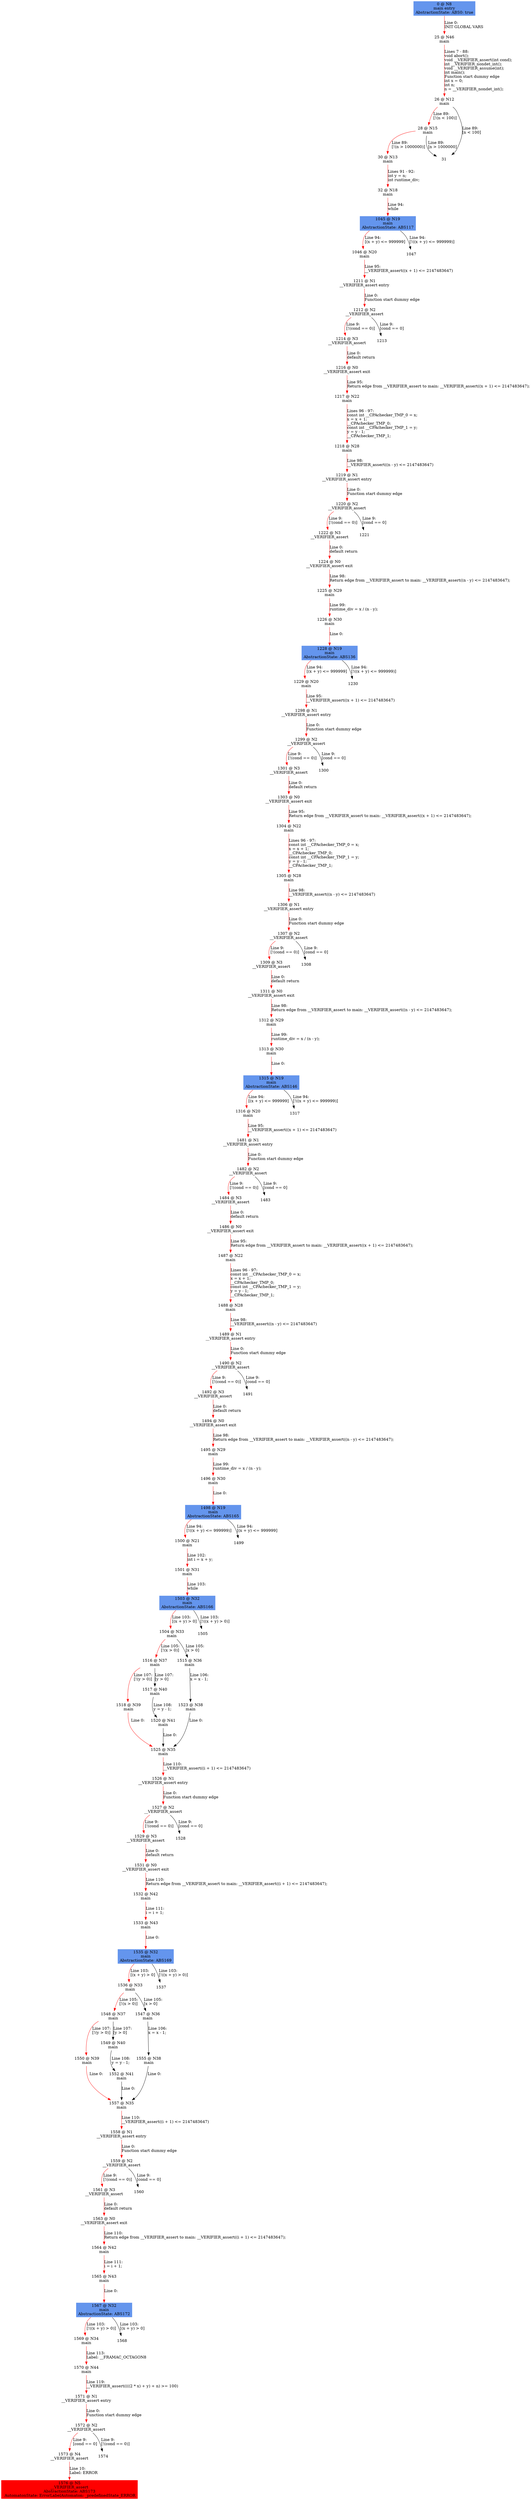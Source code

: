 digraph ARG {
node [style="filled" shape="box" color="white"]
0 [fillcolor="cornflowerblue" label="0 @ N8\nmain entry\nAbstractionState: ABS0: true\n" id="0"]
25 [label="25 @ N46\nmain\n" id="25"]
26 [label="26 @ N12\nmain\n" id="26"]
28 [label="28 @ N15\nmain\n" id="28"]
30 [label="30 @ N13\nmain\n" id="30"]
32 [label="32 @ N18\nmain\n" id="32"]
1045 [fillcolor="cornflowerblue" label="1045 @ N19\nmain\nAbstractionState: ABS117\n" id="1045"]
1046 [label="1046 @ N20\nmain\n" id="1046"]
1211 [label="1211 @ N1\n__VERIFIER_assert entry\n" id="1211"]
1212 [label="1212 @ N2\n__VERIFIER_assert\n" id="1212"]
1214 [label="1214 @ N3\n__VERIFIER_assert\n" id="1214"]
1216 [label="1216 @ N0\n__VERIFIER_assert exit\n" id="1216"]
1217 [label="1217 @ N22\nmain\n" id="1217"]
1218 [label="1218 @ N28\nmain\n" id="1218"]
1219 [label="1219 @ N1\n__VERIFIER_assert entry\n" id="1219"]
1220 [label="1220 @ N2\n__VERIFIER_assert\n" id="1220"]
1222 [label="1222 @ N3\n__VERIFIER_assert\n" id="1222"]
1224 [label="1224 @ N0\n__VERIFIER_assert exit\n" id="1224"]
1225 [label="1225 @ N29\nmain\n" id="1225"]
1226 [label="1226 @ N30\nmain\n" id="1226"]
1228 [fillcolor="cornflowerblue" label="1228 @ N19\nmain\nAbstractionState: ABS136\n" id="1228"]
1229 [label="1229 @ N20\nmain\n" id="1229"]
1298 [label="1298 @ N1\n__VERIFIER_assert entry\n" id="1298"]
1299 [label="1299 @ N2\n__VERIFIER_assert\n" id="1299"]
1301 [label="1301 @ N3\n__VERIFIER_assert\n" id="1301"]
1303 [label="1303 @ N0\n__VERIFIER_assert exit\n" id="1303"]
1304 [label="1304 @ N22\nmain\n" id="1304"]
1305 [label="1305 @ N28\nmain\n" id="1305"]
1306 [label="1306 @ N1\n__VERIFIER_assert entry\n" id="1306"]
1307 [label="1307 @ N2\n__VERIFIER_assert\n" id="1307"]
1309 [label="1309 @ N3\n__VERIFIER_assert\n" id="1309"]
1311 [label="1311 @ N0\n__VERIFIER_assert exit\n" id="1311"]
1312 [label="1312 @ N29\nmain\n" id="1312"]
1313 [label="1313 @ N30\nmain\n" id="1313"]
1315 [fillcolor="cornflowerblue" label="1315 @ N19\nmain\nAbstractionState: ABS146\n" id="1315"]
1316 [label="1316 @ N20\nmain\n" id="1316"]
1481 [label="1481 @ N1\n__VERIFIER_assert entry\n" id="1481"]
1482 [label="1482 @ N2\n__VERIFIER_assert\n" id="1482"]
1484 [label="1484 @ N3\n__VERIFIER_assert\n" id="1484"]
1486 [label="1486 @ N0\n__VERIFIER_assert exit\n" id="1486"]
1487 [label="1487 @ N22\nmain\n" id="1487"]
1488 [label="1488 @ N28\nmain\n" id="1488"]
1489 [label="1489 @ N1\n__VERIFIER_assert entry\n" id="1489"]
1490 [label="1490 @ N2\n__VERIFIER_assert\n" id="1490"]
1492 [label="1492 @ N3\n__VERIFIER_assert\n" id="1492"]
1494 [label="1494 @ N0\n__VERIFIER_assert exit\n" id="1494"]
1495 [label="1495 @ N29\nmain\n" id="1495"]
1496 [label="1496 @ N30\nmain\n" id="1496"]
1498 [fillcolor="cornflowerblue" label="1498 @ N19\nmain\nAbstractionState: ABS165\n" id="1498"]
1500 [label="1500 @ N21\nmain\n" id="1500"]
1501 [label="1501 @ N31\nmain\n" id="1501"]
1503 [fillcolor="cornflowerblue" label="1503 @ N32\nmain\nAbstractionState: ABS166\n" id="1503"]
1504 [label="1504 @ N33\nmain\n" id="1504"]
1516 [label="1516 @ N37\nmain\n" id="1516"]
1518 [label="1518 @ N39\nmain\n" id="1518"]
1525 [label="1525 @ N35\nmain\n" id="1525"]
1526 [label="1526 @ N1\n__VERIFIER_assert entry\n" id="1526"]
1527 [label="1527 @ N2\n__VERIFIER_assert\n" id="1527"]
1529 [label="1529 @ N3\n__VERIFIER_assert\n" id="1529"]
1531 [label="1531 @ N0\n__VERIFIER_assert exit\n" id="1531"]
1532 [label="1532 @ N42\nmain\n" id="1532"]
1533 [label="1533 @ N43\nmain\n" id="1533"]
1535 [fillcolor="cornflowerblue" label="1535 @ N32\nmain\nAbstractionState: ABS169\n" id="1535"]
1536 [label="1536 @ N33\nmain\n" id="1536"]
1548 [label="1548 @ N37\nmain\n" id="1548"]
1550 [label="1550 @ N39\nmain\n" id="1550"]
1557 [label="1557 @ N35\nmain\n" id="1557"]
1558 [label="1558 @ N1\n__VERIFIER_assert entry\n" id="1558"]
1559 [label="1559 @ N2\n__VERIFIER_assert\n" id="1559"]
1561 [label="1561 @ N3\n__VERIFIER_assert\n" id="1561"]
1563 [label="1563 @ N0\n__VERIFIER_assert exit\n" id="1563"]
1564 [label="1564 @ N42\nmain\n" id="1564"]
1565 [label="1565 @ N43\nmain\n" id="1565"]
1567 [fillcolor="cornflowerblue" label="1567 @ N32\nmain\nAbstractionState: ABS172\n" id="1567"]
1569 [label="1569 @ N34\nmain\n" id="1569"]
1570 [label="1570 @ N44\nmain\n" id="1570"]
1571 [label="1571 @ N1\n__VERIFIER_assert entry\n" id="1571"]
1572 [label="1572 @ N2\n__VERIFIER_assert\n" id="1572"]
1573 [label="1573 @ N4\n__VERIFIER_assert\n" id="1573"]
1576 [fillcolor="red" label="1576 @ N5\n__VERIFIER_assert\nAbstractionState: ABS173\n AutomatonState: ErrorLabelAutomaton: _predefinedState_ERROR\n" id="1576"]
1549 [label="1549 @ N40\nmain\n" id="1549"]
1552 [label="1552 @ N41\nmain\n" id="1552"]
1547 [label="1547 @ N36\nmain\n" id="1547"]
1555 [label="1555 @ N38\nmain\n" id="1555"]
1517 [label="1517 @ N40\nmain\n" id="1517"]
1520 [label="1520 @ N41\nmain\n" id="1520"]
1515 [label="1515 @ N36\nmain\n" id="1515"]
1523 [label="1523 @ N38\nmain\n" id="1523"]
0 -> 25 [color="red" label="Line 0: \lINIT GLOBAL VARS\l" id="0 -> 25"]
25 -> 26 [color="red" label="Lines 7 - 88: \lvoid abort();\lvoid __VERIFIER_assert(int cond);\lint __VERIFIER_nondet_int();\lvoid __VERIFIER_assume(int);\lint main();\lFunction start dummy edge\lint x = 0;\lint n;\ln = __VERIFIER_nondet_int();\l" id="25 -> 26"]
26 -> 28 [color="red" label="Line 89: \l[!(n < 100)]\l" id="26 -> 28"]
26 -> 31 [label="Line 89: \l[n < 100]\l" id="26 -> 31"]
28 -> 30 [color="red" label="Line 89: \l[!(n > 1000000)]\l" id="28 -> 30"]
28 -> 31 [label="Line 89: \l[n > 1000000]\l" id="28 -> 31"]
30 -> 32 [color="red" label="Lines 91 - 92: \lint y = n;\lint runtime_div;\l" id="30 -> 32"]
32 -> 1045 [color="red" label="Line 94: \lwhile\l" id="32 -> 1045"]
1045 -> 1046 [color="red" label="Line 94: \l[(x + y) <= 999999]\l" id="1045 -> 1046"]
1045 -> 1047 [label="Line 94: \l[!((x + y) <= 999999)]\l" id="1045 -> 1047"]
1046 -> 1211 [color="red" label="Line 95: \l__VERIFIER_assert((x + 1) <= 2147483647)\l" id="1046 -> 1211"]
1211 -> 1212 [color="red" label="Line 0: \lFunction start dummy edge\l" id="1211 -> 1212"]
1212 -> 1213 [label="Line 9: \l[cond == 0]\l" id="1212 -> 1213"]
1212 -> 1214 [color="red" label="Line 9: \l[!(cond == 0)]\l" id="1212 -> 1214"]
1214 -> 1216 [color="red" label="Line 0: \ldefault return\l" id="1214 -> 1216"]
1216 -> 1217 [color="red" label="Line 95: \lReturn edge from __VERIFIER_assert to main: __VERIFIER_assert((x + 1) <= 2147483647);\l" id="1216 -> 1217"]
1217 -> 1218 [color="red" label="Lines 96 - 97: \lconst int __CPAchecker_TMP_0 = x;\lx = x + 1;\l__CPAchecker_TMP_0;\lconst int __CPAchecker_TMP_1 = y;\ly = y - 1;\l__CPAchecker_TMP_1;\l" id="1217 -> 1218"]
1218 -> 1219 [color="red" label="Line 98: \l__VERIFIER_assert((n - y) <= 2147483647)\l" id="1218 -> 1219"]
1219 -> 1220 [color="red" label="Line 0: \lFunction start dummy edge\l" id="1219 -> 1220"]
1220 -> 1221 [label="Line 9: \l[cond == 0]\l" id="1220 -> 1221"]
1220 -> 1222 [color="red" label="Line 9: \l[!(cond == 0)]\l" id="1220 -> 1222"]
1222 -> 1224 [color="red" label="Line 0: \ldefault return\l" id="1222 -> 1224"]
1224 -> 1225 [color="red" label="Line 98: \lReturn edge from __VERIFIER_assert to main: __VERIFIER_assert((n - y) <= 2147483647);\l" id="1224 -> 1225"]
1225 -> 1226 [color="red" label="Line 99: \lruntime_div = x / (n - y);\l" id="1225 -> 1226"]
1226 -> 1228 [color="red" label="Line 0: \l\l" id="1226 -> 1228"]
1228 -> 1229 [color="red" label="Line 94: \l[(x + y) <= 999999]\l" id="1228 -> 1229"]
1228 -> 1230 [label="Line 94: \l[!((x + y) <= 999999)]\l" id="1228 -> 1230"]
1229 -> 1298 [color="red" label="Line 95: \l__VERIFIER_assert((x + 1) <= 2147483647)\l" id="1229 -> 1298"]
1298 -> 1299 [color="red" label="Line 0: \lFunction start dummy edge\l" id="1298 -> 1299"]
1299 -> 1300 [label="Line 9: \l[cond == 0]\l" id="1299 -> 1300"]
1299 -> 1301 [color="red" label="Line 9: \l[!(cond == 0)]\l" id="1299 -> 1301"]
1301 -> 1303 [color="red" label="Line 0: \ldefault return\l" id="1301 -> 1303"]
1303 -> 1304 [color="red" label="Line 95: \lReturn edge from __VERIFIER_assert to main: __VERIFIER_assert((x + 1) <= 2147483647);\l" id="1303 -> 1304"]
1304 -> 1305 [color="red" label="Lines 96 - 97: \lconst int __CPAchecker_TMP_0 = x;\lx = x + 1;\l__CPAchecker_TMP_0;\lconst int __CPAchecker_TMP_1 = y;\ly = y - 1;\l__CPAchecker_TMP_1;\l" id="1304 -> 1305"]
1305 -> 1306 [color="red" label="Line 98: \l__VERIFIER_assert((n - y) <= 2147483647)\l" id="1305 -> 1306"]
1306 -> 1307 [color="red" label="Line 0: \lFunction start dummy edge\l" id="1306 -> 1307"]
1307 -> 1308 [label="Line 9: \l[cond == 0]\l" id="1307 -> 1308"]
1307 -> 1309 [color="red" label="Line 9: \l[!(cond == 0)]\l" id="1307 -> 1309"]
1309 -> 1311 [color="red" label="Line 0: \ldefault return\l" id="1309 -> 1311"]
1311 -> 1312 [color="red" label="Line 98: \lReturn edge from __VERIFIER_assert to main: __VERIFIER_assert((n - y) <= 2147483647);\l" id="1311 -> 1312"]
1312 -> 1313 [color="red" label="Line 99: \lruntime_div = x / (n - y);\l" id="1312 -> 1313"]
1313 -> 1315 [color="red" label="Line 0: \l\l" id="1313 -> 1315"]
1315 -> 1316 [color="red" label="Line 94: \l[(x + y) <= 999999]\l" id="1315 -> 1316"]
1315 -> 1317 [label="Line 94: \l[!((x + y) <= 999999)]\l" id="1315 -> 1317"]
1316 -> 1481 [color="red" label="Line 95: \l__VERIFIER_assert((x + 1) <= 2147483647)\l" id="1316 -> 1481"]
1481 -> 1482 [color="red" label="Line 0: \lFunction start dummy edge\l" id="1481 -> 1482"]
1482 -> 1483 [label="Line 9: \l[cond == 0]\l" id="1482 -> 1483"]
1482 -> 1484 [color="red" label="Line 9: \l[!(cond == 0)]\l" id="1482 -> 1484"]
1484 -> 1486 [color="red" label="Line 0: \ldefault return\l" id="1484 -> 1486"]
1486 -> 1487 [color="red" label="Line 95: \lReturn edge from __VERIFIER_assert to main: __VERIFIER_assert((x + 1) <= 2147483647);\l" id="1486 -> 1487"]
1487 -> 1488 [color="red" label="Lines 96 - 97: \lconst int __CPAchecker_TMP_0 = x;\lx = x + 1;\l__CPAchecker_TMP_0;\lconst int __CPAchecker_TMP_1 = y;\ly = y - 1;\l__CPAchecker_TMP_1;\l" id="1487 -> 1488"]
1488 -> 1489 [color="red" label="Line 98: \l__VERIFIER_assert((n - y) <= 2147483647)\l" id="1488 -> 1489"]
1489 -> 1490 [color="red" label="Line 0: \lFunction start dummy edge\l" id="1489 -> 1490"]
1490 -> 1491 [label="Line 9: \l[cond == 0]\l" id="1490 -> 1491"]
1490 -> 1492 [color="red" label="Line 9: \l[!(cond == 0)]\l" id="1490 -> 1492"]
1492 -> 1494 [color="red" label="Line 0: \ldefault return\l" id="1492 -> 1494"]
1494 -> 1495 [color="red" label="Line 98: \lReturn edge from __VERIFIER_assert to main: __VERIFIER_assert((n - y) <= 2147483647);\l" id="1494 -> 1495"]
1495 -> 1496 [color="red" label="Line 99: \lruntime_div = x / (n - y);\l" id="1495 -> 1496"]
1496 -> 1498 [color="red" label="Line 0: \l\l" id="1496 -> 1498"]
1498 -> 1499 [label="Line 94: \l[(x + y) <= 999999]\l" id="1498 -> 1499"]
1498 -> 1500 [color="red" label="Line 94: \l[!((x + y) <= 999999)]\l" id="1498 -> 1500"]
1500 -> 1501 [color="red" label="Line 102: \lint i = x + y;\l" id="1500 -> 1501"]
1501 -> 1503 [color="red" label="Line 103: \lwhile\l" id="1501 -> 1503"]
1503 -> 1504 [color="red" label="Line 103: \l[(x + y) > 0]\l" id="1503 -> 1504"]
1503 -> 1505 [label="Line 103: \l[!((x + y) > 0)]\l" id="1503 -> 1505"]
1504 -> 1515 [label="Line 105: \l[x > 0]\l" id="1504 -> 1515"]
1504 -> 1516 [color="red" label="Line 105: \l[!(x > 0)]\l" id="1504 -> 1516"]
1516 -> 1517 [label="Line 107: \l[y > 0]\l" id="1516 -> 1517"]
1516 -> 1518 [color="red" label="Line 107: \l[!(y > 0)]\l" id="1516 -> 1518"]
1518 -> 1525 [color="red" label="Line 0: \l\l" id="1518 -> 1525"]
1525 -> 1526 [color="red" label="Line 110: \l__VERIFIER_assert((i + 1) <= 2147483647)\l" id="1525 -> 1526"]
1526 -> 1527 [color="red" label="Line 0: \lFunction start dummy edge\l" id="1526 -> 1527"]
1527 -> 1528 [label="Line 9: \l[cond == 0]\l" id="1527 -> 1528"]
1527 -> 1529 [color="red" label="Line 9: \l[!(cond == 0)]\l" id="1527 -> 1529"]
1529 -> 1531 [color="red" label="Line 0: \ldefault return\l" id="1529 -> 1531"]
1531 -> 1532 [color="red" label="Line 110: \lReturn edge from __VERIFIER_assert to main: __VERIFIER_assert((i + 1) <= 2147483647);\l" id="1531 -> 1532"]
1532 -> 1533 [color="red" label="Line 111: \li = i + 1;\l" id="1532 -> 1533"]
1533 -> 1535 [color="red" label="Line 0: \l\l" id="1533 -> 1535"]
1535 -> 1536 [color="red" label="Line 103: \l[(x + y) > 0]\l" id="1535 -> 1536"]
1535 -> 1537 [label="Line 103: \l[!((x + y) > 0)]\l" id="1535 -> 1537"]
1536 -> 1547 [label="Line 105: \l[x > 0]\l" id="1536 -> 1547"]
1536 -> 1548 [color="red" label="Line 105: \l[!(x > 0)]\l" id="1536 -> 1548"]
1548 -> 1549 [label="Line 107: \l[y > 0]\l" id="1548 -> 1549"]
1548 -> 1550 [color="red" label="Line 107: \l[!(y > 0)]\l" id="1548 -> 1550"]
1550 -> 1557 [color="red" label="Line 0: \l\l" id="1550 -> 1557"]
1557 -> 1558 [color="red" label="Line 110: \l__VERIFIER_assert((i + 1) <= 2147483647)\l" id="1557 -> 1558"]
1558 -> 1559 [color="red" label="Line 0: \lFunction start dummy edge\l" id="1558 -> 1559"]
1559 -> 1560 [label="Line 9: \l[cond == 0]\l" id="1559 -> 1560"]
1559 -> 1561 [color="red" label="Line 9: \l[!(cond == 0)]\l" id="1559 -> 1561"]
1561 -> 1563 [color="red" label="Line 0: \ldefault return\l" id="1561 -> 1563"]
1563 -> 1564 [color="red" label="Line 110: \lReturn edge from __VERIFIER_assert to main: __VERIFIER_assert((i + 1) <= 2147483647);\l" id="1563 -> 1564"]
1564 -> 1565 [color="red" label="Line 111: \li = i + 1;\l" id="1564 -> 1565"]
1565 -> 1567 [color="red" label="Line 0: \l\l" id="1565 -> 1567"]
1567 -> 1568 [label="Line 103: \l[(x + y) > 0]\l" id="1567 -> 1568"]
1567 -> 1569 [color="red" label="Line 103: \l[!((x + y) > 0)]\l" id="1567 -> 1569"]
1569 -> 1570 [color="red" label="Line 113: \lLabel: __FRAMAC_OCTAGON8\l" id="1569 -> 1570"]
1570 -> 1571 [color="red" label="Line 119: \l__VERIFIER_assert((((2 * x) + y) + n) >= 100)\l" id="1570 -> 1571"]
1571 -> 1572 [color="red" label="Line 0: \lFunction start dummy edge\l" id="1571 -> 1572"]
1572 -> 1573 [color="red" label="Line 9: \l[cond == 0]\l" id="1572 -> 1573"]
1572 -> 1574 [label="Line 9: \l[!(cond == 0)]\l" id="1572 -> 1574"]
1573 -> 1576 [color="red" label="Line 10: \lLabel: ERROR\l" id="1573 -> 1576"]
1549 -> 1552 [label="Line 108: \ly = y - 1;\l" id="1549 -> 1552"]
1552 -> 1557 [label="Line 0: \l\l" id="1552 -> 1557"]
1547 -> 1555 [label="Line 106: \lx = x - 1;\l" id="1547 -> 1555"]
1555 -> 1557 [label="Line 0: \l\l" id="1555 -> 1557"]
1517 -> 1520 [label="Line 108: \ly = y - 1;\l" id="1517 -> 1520"]
1520 -> 1525 [label="Line 0: \l\l" id="1520 -> 1525"]
1515 -> 1523 [label="Line 106: \lx = x - 1;\l" id="1515 -> 1523"]
1523 -> 1525 [label="Line 0: \l\l" id="1523 -> 1525"]
}
